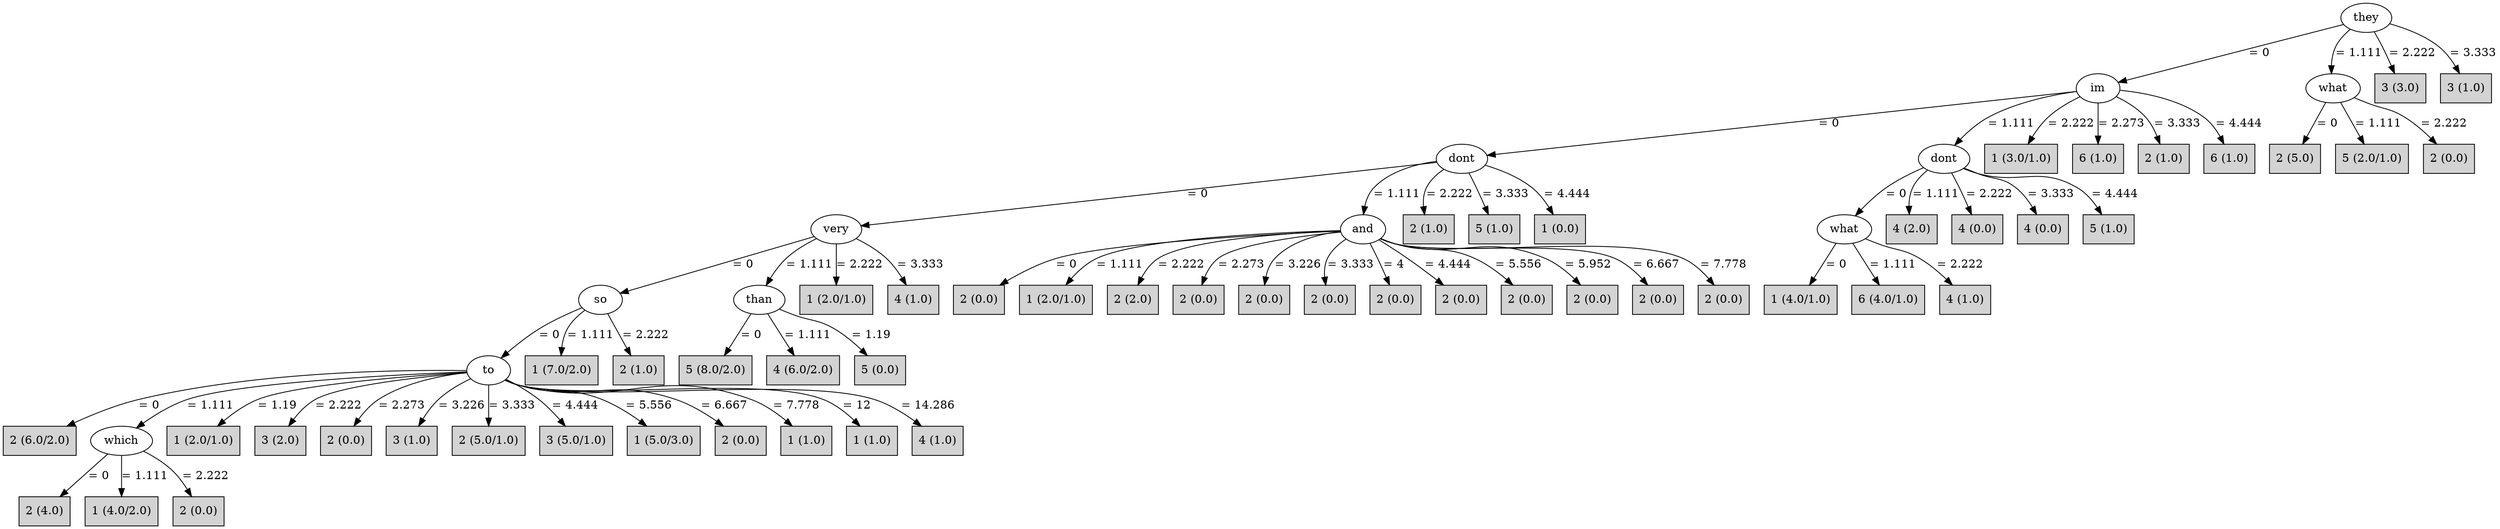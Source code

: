 digraph J48Tree {
N0 [label="they" ]
N0->N1 [label="= 0"]
N1 [label="im" ]
N1->N2 [label="= 0"]
N2 [label="dont" ]
N2->N3 [label="= 0"]
N3 [label="very" ]
N3->N4 [label="= 0"]
N4 [label="so" ]
N4->N5 [label="= 0"]
N5 [label="to" ]
N5->N6 [label="= 0"]
N6 [label="2 (6.0/2.0)" shape=box style=filled ]
N5->N7 [label="= 1.111"]
N7 [label="which" ]
N7->N8 [label="= 0"]
N8 [label="2 (4.0)" shape=box style=filled ]
N7->N9 [label="= 1.111"]
N9 [label="1 (4.0/2.0)" shape=box style=filled ]
N7->N10 [label="= 2.222"]
N10 [label="2 (0.0)" shape=box style=filled ]
N5->N11 [label="= 1.19"]
N11 [label="1 (2.0/1.0)" shape=box style=filled ]
N5->N12 [label="= 2.222"]
N12 [label="3 (2.0)" shape=box style=filled ]
N5->N13 [label="= 2.273"]
N13 [label="2 (0.0)" shape=box style=filled ]
N5->N14 [label="= 3.226"]
N14 [label="3 (1.0)" shape=box style=filled ]
N5->N15 [label="= 3.333"]
N15 [label="2 (5.0/1.0)" shape=box style=filled ]
N5->N16 [label="= 4.444"]
N16 [label="3 (5.0/1.0)" shape=box style=filled ]
N5->N17 [label="= 5.556"]
N17 [label="1 (5.0/3.0)" shape=box style=filled ]
N5->N18 [label="= 6.667"]
N18 [label="2 (0.0)" shape=box style=filled ]
N5->N19 [label="= 7.778"]
N19 [label="1 (1.0)" shape=box style=filled ]
N5->N20 [label="= 12"]
N20 [label="1 (1.0)" shape=box style=filled ]
N5->N21 [label="= 14.286"]
N21 [label="4 (1.0)" shape=box style=filled ]
N4->N22 [label="= 1.111"]
N22 [label="1 (7.0/2.0)" shape=box style=filled ]
N4->N23 [label="= 2.222"]
N23 [label="2 (1.0)" shape=box style=filled ]
N3->N24 [label="= 1.111"]
N24 [label="than" ]
N24->N25 [label="= 0"]
N25 [label="5 (8.0/2.0)" shape=box style=filled ]
N24->N26 [label="= 1.111"]
N26 [label="4 (6.0/2.0)" shape=box style=filled ]
N24->N27 [label="= 1.19"]
N27 [label="5 (0.0)" shape=box style=filled ]
N3->N28 [label="= 2.222"]
N28 [label="1 (2.0/1.0)" shape=box style=filled ]
N3->N29 [label="= 3.333"]
N29 [label="4 (1.0)" shape=box style=filled ]
N2->N30 [label="= 1.111"]
N30 [label="and" ]
N30->N31 [label="= 0"]
N31 [label="2 (0.0)" shape=box style=filled ]
N30->N32 [label="= 1.111"]
N32 [label="1 (2.0/1.0)" shape=box style=filled ]
N30->N33 [label="= 2.222"]
N33 [label="2 (2.0)" shape=box style=filled ]
N30->N34 [label="= 2.273"]
N34 [label="2 (0.0)" shape=box style=filled ]
N30->N35 [label="= 3.226"]
N35 [label="2 (0.0)" shape=box style=filled ]
N30->N36 [label="= 3.333"]
N36 [label="2 (0.0)" shape=box style=filled ]
N30->N37 [label="= 4"]
N37 [label="2 (0.0)" shape=box style=filled ]
N30->N38 [label="= 4.444"]
N38 [label="2 (0.0)" shape=box style=filled ]
N30->N39 [label="= 5.556"]
N39 [label="2 (0.0)" shape=box style=filled ]
N30->N40 [label="= 5.952"]
N40 [label="2 (0.0)" shape=box style=filled ]
N30->N41 [label="= 6.667"]
N41 [label="2 (0.0)" shape=box style=filled ]
N30->N42 [label="= 7.778"]
N42 [label="2 (0.0)" shape=box style=filled ]
N2->N43 [label="= 2.222"]
N43 [label="2 (1.0)" shape=box style=filled ]
N2->N44 [label="= 3.333"]
N44 [label="5 (1.0)" shape=box style=filled ]
N2->N45 [label="= 4.444"]
N45 [label="1 (0.0)" shape=box style=filled ]
N1->N46 [label="= 1.111"]
N46 [label="dont" ]
N46->N47 [label="= 0"]
N47 [label="what" ]
N47->N48 [label="= 0"]
N48 [label="1 (4.0/1.0)" shape=box style=filled ]
N47->N49 [label="= 1.111"]
N49 [label="6 (4.0/1.0)" shape=box style=filled ]
N47->N50 [label="= 2.222"]
N50 [label="4 (1.0)" shape=box style=filled ]
N46->N51 [label="= 1.111"]
N51 [label="4 (2.0)" shape=box style=filled ]
N46->N52 [label="= 2.222"]
N52 [label="4 (0.0)" shape=box style=filled ]
N46->N53 [label="= 3.333"]
N53 [label="4 (0.0)" shape=box style=filled ]
N46->N54 [label="= 4.444"]
N54 [label="5 (1.0)" shape=box style=filled ]
N1->N55 [label="= 2.222"]
N55 [label="1 (3.0/1.0)" shape=box style=filled ]
N1->N56 [label="= 2.273"]
N56 [label="6 (1.0)" shape=box style=filled ]
N1->N57 [label="= 3.333"]
N57 [label="2 (1.0)" shape=box style=filled ]
N1->N58 [label="= 4.444"]
N58 [label="6 (1.0)" shape=box style=filled ]
N0->N59 [label="= 1.111"]
N59 [label="what" ]
N59->N60 [label="= 0"]
N60 [label="2 (5.0)" shape=box style=filled ]
N59->N61 [label="= 1.111"]
N61 [label="5 (2.0/1.0)" shape=box style=filled ]
N59->N62 [label="= 2.222"]
N62 [label="2 (0.0)" shape=box style=filled ]
N0->N63 [label="= 2.222"]
N63 [label="3 (3.0)" shape=box style=filled ]
N0->N64 [label="= 3.333"]
N64 [label="3 (1.0)" shape=box style=filled ]
}
